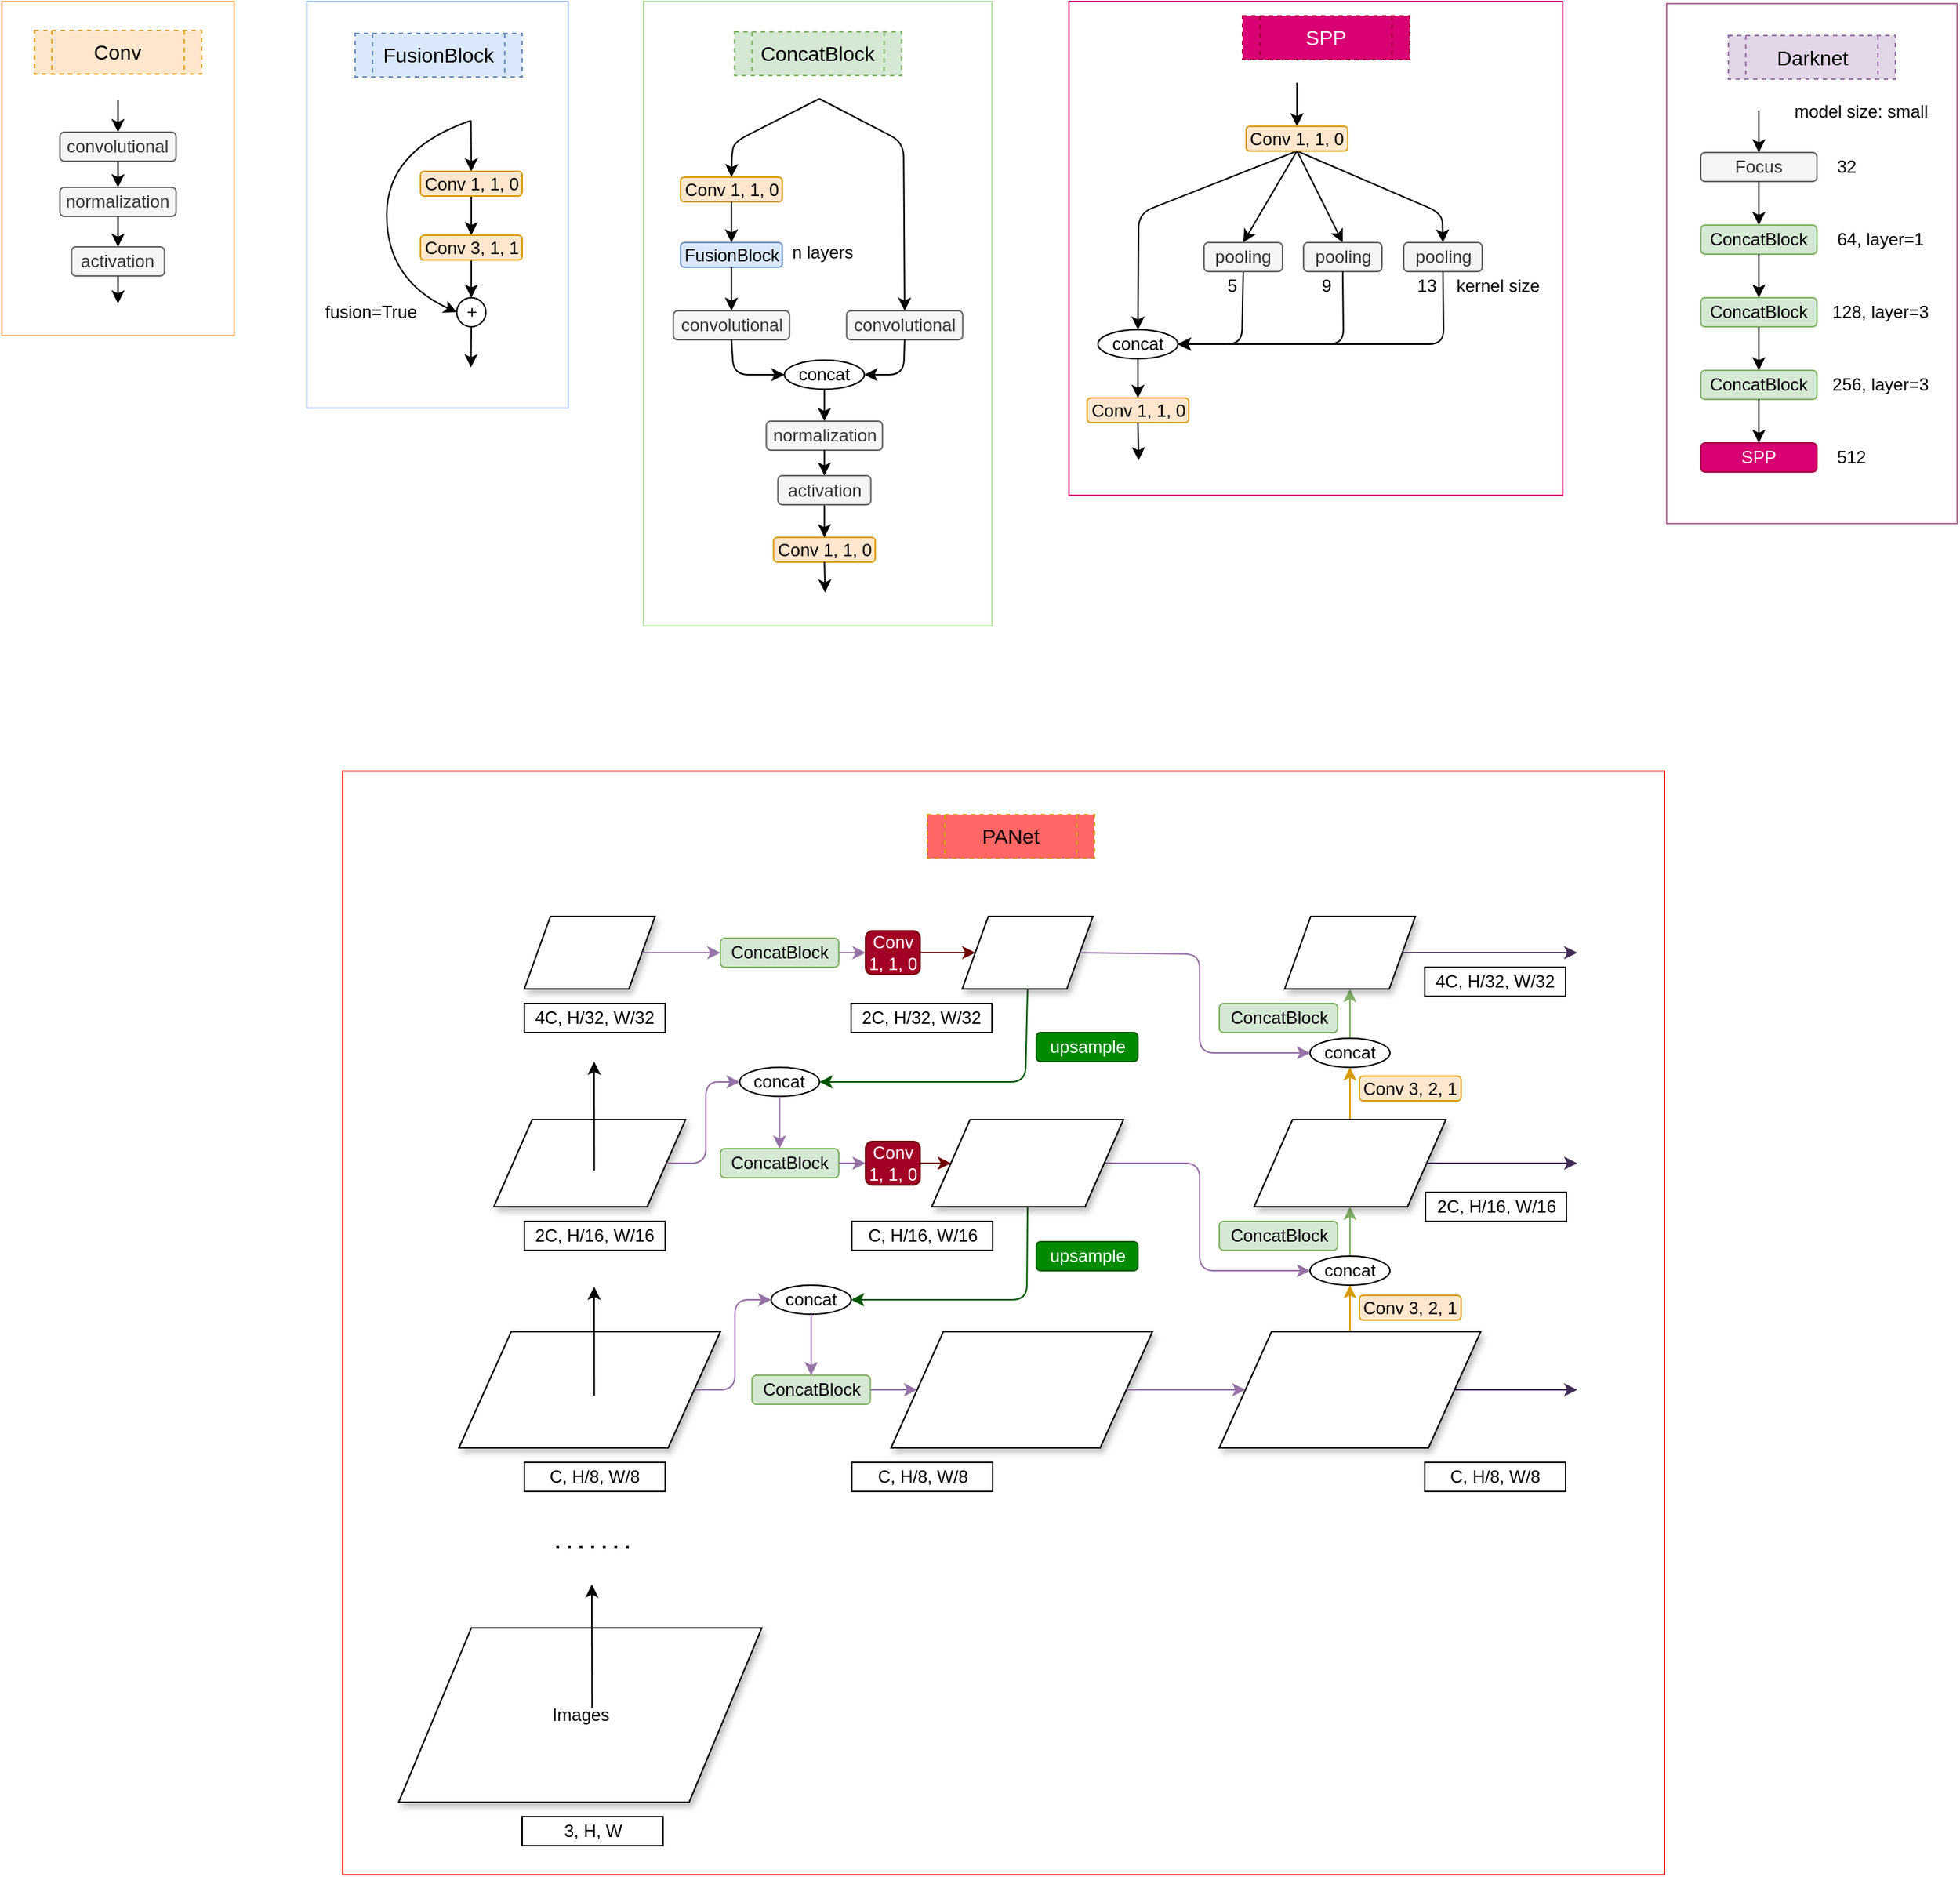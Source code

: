 <mxfile version="15.0.6" type="device"><diagram id="Sfv8P45mrfCUiBbpdD4F" name="Page-1"><mxGraphModel dx="4370" dy="470" grid="1" gridSize="10" guides="1" tooltips="1" connect="1" arrows="1" fold="1" page="0" pageScale="1" pageWidth="827" pageHeight="1169" math="0" shadow="0"><root><mxCell id="0"/><mxCell id="1" parent="0"/><mxCell id="nl-jDzK03avNBLCmSUTH-178" value="" style="rounded=0;whiteSpace=wrap;html=1;strokeColor=#FF0000;fillColor=#FFFFFF;fontSize=14;" parent="1" vertex="1"><mxGeometry x="-1610" y="1560" width="910" height="760" as="geometry"/></mxCell><mxCell id="nl-jDzK03avNBLCmSUTH-172" value="" style="rounded=0;whiteSpace=wrap;html=1;strokeColor=#B5739D;fillColor=#ffffff;gradientColor=none;fontSize=14;" parent="1" vertex="1"><mxGeometry x="-698.5" y="1031.5" width="200" height="358" as="geometry"/></mxCell><mxCell id="JCKlKj-d8sH5H1n3BldB-202" value="" style="endArrow=classic;html=1;fillColor=#ffe6cc;strokeColor=#d79b00;entryX=0.5;entryY=1;entryDx=0;entryDy=0;" parent="1" source="nMSn00dkz1otAezyZddY-49" target="nMSn00dkz1otAezyZddY-38" edge="1"><mxGeometry width="50" height="50" relative="1" as="geometry"><mxPoint x="-916" y="2010" as="sourcePoint"/><mxPoint x="-916.5" y="1919" as="targetPoint"/><Array as="points"/></mxGeometry></mxCell><mxCell id="JCKlKj-d8sH5H1n3BldB-203" value="" style="shape=parallelogram;perimeter=parallelogramPerimeter;whiteSpace=wrap;html=1;shadow=1;" parent="1" vertex="1"><mxGeometry x="-1530" y="1946" width="180" height="80" as="geometry"/></mxCell><mxCell id="JCKlKj-d8sH5H1n3BldB-204" value="" style="shape=parallelogram;perimeter=parallelogramPerimeter;whiteSpace=wrap;html=1;shadow=1;" parent="1" vertex="1"><mxGeometry x="-1506" y="1800" width="132" height="60" as="geometry"/></mxCell><mxCell id="JCKlKj-d8sH5H1n3BldB-205" value="" style="shape=parallelogram;perimeter=parallelogramPerimeter;whiteSpace=wrap;html=1;shadow=1;" parent="1" vertex="1"><mxGeometry x="-1485" y="1660" width="90" height="50" as="geometry"/></mxCell><mxCell id="JCKlKj-d8sH5H1n3BldB-213" value="" style="endArrow=classic;html=1;fillColor=#e1d5e7;strokeColor=#9673a6;exitX=1;exitY=0.5;exitDx=0;exitDy=0;entryX=0;entryY=0.5;entryDx=0;entryDy=0;" parent="1" source="nMSn00dkz1otAezyZddY-15" target="nMSn00dkz1otAezyZddY-16" edge="1"><mxGeometry width="50" height="50" relative="1" as="geometry"><mxPoint x="-1241.5" y="1685" as="sourcePoint"/><mxPoint x="-1140" y="1665" as="targetPoint"/><Array as="points"/></mxGeometry></mxCell><mxCell id="JCKlKj-d8sH5H1n3BldB-214" value="4C, H/32, W/32" style="rounded=0;whiteSpace=wrap;html=1;shadow=0;comic=0;glass=0;" parent="1" vertex="1"><mxGeometry x="-1485" y="1720" width="97" height="20" as="geometry"/></mxCell><mxCell id="JCKlKj-d8sH5H1n3BldB-215" value="C, H/8, W/8" style="rounded=0;whiteSpace=wrap;html=1;" parent="1" vertex="1"><mxGeometry x="-1485" y="2036" width="97" height="20" as="geometry"/></mxCell><mxCell id="JCKlKj-d8sH5H1n3BldB-216" value="2C, H/16, W/16" style="rounded=0;whiteSpace=wrap;html=1;" parent="1" vertex="1"><mxGeometry x="-1485" y="1870" width="97" height="20" as="geometry"/></mxCell><mxCell id="JCKlKj-d8sH5H1n3BldB-223" value="concat" style="ellipse;whiteSpace=wrap;html=1;" parent="1" vertex="1"><mxGeometry x="-1336.75" y="1764" width="55" height="20" as="geometry"/></mxCell><mxCell id="JCKlKj-d8sH5H1n3BldB-229" value="" style="endArrow=classic;html=1;fillColor=#a20025;strokeColor=#6F0000;entryX=0;entryY=0.5;entryDx=0;entryDy=0;exitX=1;exitY=0.5;exitDx=0;exitDy=0;" parent="1" source="nMSn00dkz1otAezyZddY-16" target="JCKlKj-d8sH5H1n3BldB-279" edge="1"><mxGeometry width="50" height="50" relative="1" as="geometry"><mxPoint x="-1100" y="1675" as="sourcePoint"/><mxPoint x="-1135" y="1720" as="targetPoint"/><Array as="points"/></mxGeometry></mxCell><mxCell id="JCKlKj-d8sH5H1n3BldB-231" value="" style="endArrow=classic;html=1;fillColor=#008a00;strokeColor=#005700;entryX=1;entryY=0.5;entryDx=0;entryDy=0;startArrow=none;exitX=0.5;exitY=1;exitDx=0;exitDy=0;" parent="1" source="JCKlKj-d8sH5H1n3BldB-279" target="JCKlKj-d8sH5H1n3BldB-223" edge="1"><mxGeometry width="50" height="50" relative="1" as="geometry"><mxPoint x="-1110" y="1790" as="sourcePoint"/><mxPoint x="-1135" y="1800" as="targetPoint"/><Array as="points"><mxPoint x="-1140" y="1774"/></Array></mxGeometry></mxCell><mxCell id="JCKlKj-d8sH5H1n3BldB-246" value="" style="endArrow=classic;html=1;strokeColor=#000000;" parent="1" edge="1"><mxGeometry width="50" height="50" relative="1" as="geometry"><mxPoint x="-1436.84" y="1990" as="sourcePoint"/><mxPoint x="-1436.92" y="1915" as="targetPoint"/></mxGeometry></mxCell><mxCell id="JCKlKj-d8sH5H1n3BldB-247" value="" style="endArrow=classic;html=1;strokeColor=#000000;" parent="1" edge="1"><mxGeometry width="50" height="50" relative="1" as="geometry"><mxPoint x="-1436.84" y="1835" as="sourcePoint"/><mxPoint x="-1436.92" y="1760" as="targetPoint"/></mxGeometry></mxCell><mxCell id="JCKlKj-d8sH5H1n3BldB-250" value="" style="endArrow=classic;html=1;exitX=1;exitY=0.5;exitDx=0;exitDy=0;fillColor=#e1d5e7;strokeColor=#9673a6;entryX=0;entryY=0.5;entryDx=0;entryDy=0;" parent="1" source="JCKlKj-d8sH5H1n3BldB-278" target="nMSn00dkz1otAezyZddY-38" edge="1"><mxGeometry width="50" height="50" relative="1" as="geometry"><mxPoint x="-1097.2" y="1900" as="sourcePoint"/><mxPoint x="-964.0" y="1904" as="targetPoint"/><Array as="points"><mxPoint x="-1020" y="1830"/><mxPoint x="-1020" y="1904"/></Array></mxGeometry></mxCell><mxCell id="JCKlKj-d8sH5H1n3BldB-252" value="" style="endArrow=classic;html=1;exitX=0.5;exitY=0;exitDx=0;exitDy=0;fillColor=#ffe6cc;strokeColor=#d79b00;entryX=0.5;entryY=1;entryDx=0;entryDy=0;" parent="1" source="JCKlKj-d8sH5H1n3BldB-302" target="nMSn00dkz1otAezyZddY-40" edge="1"><mxGeometry width="50" height="50" relative="1" as="geometry"><mxPoint x="-916.5" y="1800" as="sourcePoint"/><mxPoint x="-916.5" y="1774" as="targetPoint"/></mxGeometry></mxCell><mxCell id="JCKlKj-d8sH5H1n3BldB-256" value="" style="endArrow=classic;html=1;exitX=0.5;exitY=0;exitDx=0;exitDy=0;fillColor=#d5e8d4;strokeColor=#82b366;entryX=0.5;entryY=1;entryDx=0;entryDy=0;" parent="1" target="JCKlKj-d8sH5H1n3BldB-303" edge="1"><mxGeometry width="50" height="50" relative="1" as="geometry"><mxPoint x="-916.5" y="1744" as="sourcePoint"/><mxPoint x="-916.5" y="1710" as="targetPoint"/></mxGeometry></mxCell><mxCell id="JCKlKj-d8sH5H1n3BldB-257" value="" style="endArrow=classic;html=1;exitX=0.5;exitY=0;exitDx=0;exitDy=0;fillColor=#d5e8d4;strokeColor=#82b366;entryX=0.5;entryY=1;entryDx=0;entryDy=0;" parent="1" source="nMSn00dkz1otAezyZddY-38" target="JCKlKj-d8sH5H1n3BldB-302" edge="1"><mxGeometry width="50" height="50" relative="1" as="geometry"><mxPoint x="-916.5" y="1889" as="sourcePoint"/><mxPoint x="-916.5" y="1860" as="targetPoint"/></mxGeometry></mxCell><mxCell id="JCKlKj-d8sH5H1n3BldB-264" value="Images" style="shape=parallelogram;perimeter=parallelogramPerimeter;whiteSpace=wrap;html=1;shadow=1;gradientColor=none;comic=0;rounded=0;" parent="1" vertex="1"><mxGeometry x="-1571.5" y="2150" width="250" height="120" as="geometry"/></mxCell><mxCell id="JCKlKj-d8sH5H1n3BldB-265" value="" style="endArrow=classic;html=1;strokeColor=#000000;" parent="1" edge="1"><mxGeometry width="50" height="50" relative="1" as="geometry"><mxPoint x="-1438.34" y="2205" as="sourcePoint"/><mxPoint x="-1438.5" y="2120" as="targetPoint"/></mxGeometry></mxCell><mxCell id="JCKlKj-d8sH5H1n3BldB-266" value="3, H, W" style="rounded=0;whiteSpace=wrap;html=1;" parent="1" vertex="1"><mxGeometry x="-1486.5" y="2280" width="97" height="20" as="geometry"/></mxCell><mxCell id="JCKlKj-d8sH5H1n3BldB-271" value="" style="endArrow=classic;html=1;exitX=0.5;exitY=1;exitDx=0;exitDy=0;fillColor=#008a00;strokeColor=#005700;entryX=1;entryY=0.5;entryDx=0;entryDy=0;" parent="1" source="JCKlKj-d8sH5H1n3BldB-278" target="nMSn00dkz1otAezyZddY-31" edge="1"><mxGeometry width="50" height="50" relative="1" as="geometry"><mxPoint x="-1150" y="1930" as="sourcePoint"/><mxPoint x="-1277.5" y="1971.0" as="targetPoint"/><Array as="points"><mxPoint x="-1139" y="1924"/></Array></mxGeometry></mxCell><mxCell id="JCKlKj-d8sH5H1n3BldB-278" value="" style="shape=parallelogram;perimeter=parallelogramPerimeter;whiteSpace=wrap;html=1;shadow=1;" parent="1" vertex="1"><mxGeometry x="-1204.5" y="1800" width="132" height="60" as="geometry"/></mxCell><mxCell id="JCKlKj-d8sH5H1n3BldB-279" value="" style="shape=parallelogram;perimeter=parallelogramPerimeter;whiteSpace=wrap;html=1;shadow=1;" parent="1" vertex="1"><mxGeometry x="-1183.5" y="1660" width="90" height="50" as="geometry"/></mxCell><mxCell id="JCKlKj-d8sH5H1n3BldB-294" value="upsample" style="rounded=1;whiteSpace=wrap;html=1;fillColor=#008a00;strokeColor=#005700;fontColor=#ffffff;" parent="1" vertex="1"><mxGeometry x="-1132.5" y="1884" width="70" height="20" as="geometry"/></mxCell><mxCell id="JCKlKj-d8sH5H1n3BldB-302" value="" style="shape=parallelogram;perimeter=parallelogramPerimeter;whiteSpace=wrap;html=1;shadow=1;" parent="1" vertex="1"><mxGeometry x="-982.5" y="1800" width="132" height="60" as="geometry"/></mxCell><mxCell id="JCKlKj-d8sH5H1n3BldB-303" value="" style="shape=parallelogram;perimeter=parallelogramPerimeter;whiteSpace=wrap;html=1;shadow=1;" parent="1" vertex="1"><mxGeometry x="-961.5" y="1660" width="90" height="50" as="geometry"/></mxCell><mxCell id="JCKlKj-d8sH5H1n3BldB-310" value="4C, H/32, W/32" style="rounded=0;whiteSpace=wrap;html=1;" parent="1" vertex="1"><mxGeometry x="-865" y="1695" width="97" height="20" as="geometry"/></mxCell><mxCell id="JCKlKj-d8sH5H1n3BldB-311" value="2C, H/16, W/16" style="rounded=0;whiteSpace=wrap;html=1;" parent="1" vertex="1"><mxGeometry x="-864.5" y="1850" width="97" height="20" as="geometry"/></mxCell><mxCell id="cdmV7QDhxgkFB1iOKp2L-5" value="" style="endArrow=classic;html=1;exitX=1;exitY=0.5;exitDx=0;exitDy=0;fillColor=#e1d5e7;strokeColor=#9673a6;entryX=0;entryY=0.5;entryDx=0;entryDy=0;startArrow=none;" parent="1" source="nMSn00dkz1otAezyZddY-15" edge="1"><mxGeometry width="50" height="50" relative="1" as="geometry"><mxPoint x="-1404" y="1685" as="sourcePoint"/><mxPoint x="-1321.5" y="1685" as="targetPoint"/><Array as="points"/></mxGeometry></mxCell><mxCell id="cdmV7QDhxgkFB1iOKp2L-7" value="" style="endArrow=classic;html=1;exitX=1;exitY=0.5;exitDx=0;exitDy=0;fillColor=#e1d5e7;strokeColor=#9673a6;entryX=0;entryY=0.5;entryDx=0;entryDy=0;" parent="1" source="JCKlKj-d8sH5H1n3BldB-204" target="JCKlKj-d8sH5H1n3BldB-223" edge="1"><mxGeometry width="50" height="50" relative="1" as="geometry"><mxPoint x="-1387.2" y="1830" as="sourcePoint"/><mxPoint x="-1321.5" y="1830" as="targetPoint"/><Array as="points"><mxPoint x="-1360" y="1830"/><mxPoint x="-1360" y="1774"/></Array></mxGeometry></mxCell><mxCell id="cdmV7QDhxgkFB1iOKp2L-9" value="" style="endArrow=classic;html=1;exitX=1;exitY=0.5;exitDx=0;exitDy=0;fillColor=#e1d5e7;strokeColor=#9673a6;entryX=0;entryY=0.5;entryDx=0;entryDy=0;" parent="1" source="JCKlKj-d8sH5H1n3BldB-203" target="nMSn00dkz1otAezyZddY-31" edge="1"><mxGeometry width="50" height="50" relative="1" as="geometry"><mxPoint x="-1368.0" y="1986" as="sourcePoint"/><mxPoint x="-1325.0" y="1986.0" as="targetPoint"/><Array as="points"><mxPoint x="-1340" y="1986"/><mxPoint x="-1340" y="1924"/></Array></mxGeometry></mxCell><mxCell id="cdmV7QDhxgkFB1iOKp2L-14" value="C, H/16, W/16" style="rounded=0;whiteSpace=wrap;html=1;" parent="1" vertex="1"><mxGeometry x="-1259.5" y="1870" width="97" height="20" as="geometry"/></mxCell><mxCell id="cdmV7QDhxgkFB1iOKp2L-16" value="2C, H/32, W/32" style="rounded=0;whiteSpace=wrap;html=1;" parent="1" vertex="1"><mxGeometry x="-1260" y="1720" width="97" height="20" as="geometry"/></mxCell><mxCell id="nl-jDzK03avNBLCmSUTH-132" value="Focus" style="rounded=1;whiteSpace=wrap;html=1;fillColor=#f5f5f5;strokeColor=#666666;fontColor=#333333;" parent="1" vertex="1"><mxGeometry x="-675" y="1134" width="80" height="20" as="geometry"/></mxCell><mxCell id="nl-jDzK03avNBLCmSUTH-134" value="32" style="text;html=1;align=center;verticalAlign=middle;resizable=0;points=[];autosize=1;" parent="1" vertex="1"><mxGeometry x="-590" y="1134" width="30" height="20" as="geometry"/></mxCell><mxCell id="nl-jDzK03avNBLCmSUTH-136" value="" style="endArrow=classic;html=1;entryX=0.5;entryY=0;entryDx=0;entryDy=0;exitX=0.5;exitY=1;exitDx=0;exitDy=0;" parent="1" source="nl-jDzK03avNBLCmSUTH-132" target="nl-jDzK03avNBLCmSUTH-142" edge="1"><mxGeometry width="50" height="50" relative="1" as="geometry"><mxPoint x="-630" y="1164" as="sourcePoint"/><mxPoint x="-520" y="1184" as="targetPoint"/><Array as="points"/></mxGeometry></mxCell><mxCell id="nl-jDzK03avNBLCmSUTH-142" value="ConcatBlock" style="rounded=1;whiteSpace=wrap;html=1;fillColor=#d5e8d4;strokeColor=#82b366;" parent="1" vertex="1"><mxGeometry x="-675" y="1184" width="80" height="20" as="geometry"/></mxCell><mxCell id="nl-jDzK03avNBLCmSUTH-146" value="ConcatBlock" style="rounded=1;whiteSpace=wrap;html=1;fillColor=#d5e8d4;strokeColor=#82b366;" parent="1" vertex="1"><mxGeometry x="-675" y="1234" width="80" height="20" as="geometry"/></mxCell><mxCell id="nl-jDzK03avNBLCmSUTH-147" value="ConcatBlock" style="rounded=1;whiteSpace=wrap;html=1;fillColor=#d5e8d4;strokeColor=#82b366;" parent="1" vertex="1"><mxGeometry x="-675" y="1284" width="80" height="20" as="geometry"/></mxCell><mxCell id="nl-jDzK03avNBLCmSUTH-148" value="SPP" style="rounded=1;whiteSpace=wrap;html=1;fillColor=#d80073;strokeColor=#A50040;fontColor=#ffffff;" parent="1" vertex="1"><mxGeometry x="-675" y="1334" width="80" height="20" as="geometry"/></mxCell><mxCell id="nl-jDzK03avNBLCmSUTH-149" value="" style="endArrow=classic;html=1;entryX=0.5;entryY=0;entryDx=0;entryDy=0;exitX=0.5;exitY=1;exitDx=0;exitDy=0;" parent="1" source="nl-jDzK03avNBLCmSUTH-142" target="nl-jDzK03avNBLCmSUTH-146" edge="1"><mxGeometry width="50" height="50" relative="1" as="geometry"><mxPoint x="-625" y="1164" as="sourcePoint"/><mxPoint x="-625" y="1194" as="targetPoint"/><Array as="points"/></mxGeometry></mxCell><mxCell id="nl-jDzK03avNBLCmSUTH-150" value="" style="endArrow=classic;html=1;entryX=0.5;entryY=0;entryDx=0;entryDy=0;exitX=0.5;exitY=1;exitDx=0;exitDy=0;" parent="1" source="nl-jDzK03avNBLCmSUTH-146" target="nl-jDzK03avNBLCmSUTH-147" edge="1"><mxGeometry width="50" height="50" relative="1" as="geometry"><mxPoint x="-555" y="1244" as="sourcePoint"/><mxPoint x="-555" y="1274" as="targetPoint"/><Array as="points"/></mxGeometry></mxCell><mxCell id="nl-jDzK03avNBLCmSUTH-151" value="" style="endArrow=classic;html=1;entryX=0.5;entryY=0;entryDx=0;entryDy=0;exitX=0.5;exitY=1;exitDx=0;exitDy=0;" parent="1" source="nl-jDzK03avNBLCmSUTH-147" target="nl-jDzK03avNBLCmSUTH-148" edge="1"><mxGeometry width="50" height="50" relative="1" as="geometry"><mxPoint x="-605" y="1184" as="sourcePoint"/><mxPoint x="-605" y="1214" as="targetPoint"/><Array as="points"/></mxGeometry></mxCell><mxCell id="nl-jDzK03avNBLCmSUTH-152" value="64, layer=1&amp;nbsp;" style="text;html=1;align=center;verticalAlign=middle;resizable=0;points=[];autosize=1;" parent="1" vertex="1"><mxGeometry x="-590" y="1184" width="80" height="20" as="geometry"/></mxCell><mxCell id="nl-jDzK03avNBLCmSUTH-153" value="128,&amp;nbsp;layer=3&amp;nbsp;" style="text;html=1;align=center;verticalAlign=middle;resizable=0;points=[];autosize=1;" parent="1" vertex="1"><mxGeometry x="-595" y="1234" width="90" height="20" as="geometry"/></mxCell><mxCell id="nl-jDzK03avNBLCmSUTH-154" value="256,&amp;nbsp;layer=3&amp;nbsp;" style="text;html=1;align=center;verticalAlign=middle;resizable=0;points=[];autosize=1;" parent="1" vertex="1"><mxGeometry x="-595" y="1284" width="90" height="20" as="geometry"/></mxCell><mxCell id="nl-jDzK03avNBLCmSUTH-155" value="512&amp;nbsp;" style="text;html=1;align=center;verticalAlign=middle;resizable=0;points=[];autosize=1;" parent="1" vertex="1"><mxGeometry x="-590" y="1334" width="40" height="20" as="geometry"/></mxCell><mxCell id="nl-jDzK03avNBLCmSUTH-162" value="Darknet" style="shape=process;whiteSpace=wrap;html=1;backgroundOutline=1;dashed=1;fillColor=#e1d5e7;strokeColor=#9673a6;fontSize=14;" parent="1" vertex="1"><mxGeometry x="-656" y="1053.5" width="115" height="30" as="geometry"/></mxCell><mxCell id="nl-jDzK03avNBLCmSUTH-180" value="PANet" style="shape=process;whiteSpace=wrap;html=1;backgroundOutline=1;dashed=1;fontSize=14;fillColor=#FF6666;strokeColor=#d79b00;" parent="1" vertex="1"><mxGeometry x="-1207.5" y="1590" width="115" height="30" as="geometry"/></mxCell><mxCell id="nMSn00dkz1otAezyZddY-4" value="" style="endArrow=none;dashed=1;html=1;dashPattern=1 3;strokeWidth=2;" parent="1" edge="1"><mxGeometry width="50" height="50" relative="1" as="geometry"><mxPoint x="-1463" y="2094.5" as="sourcePoint"/><mxPoint x="-1413" y="2094.5" as="targetPoint"/></mxGeometry></mxCell><mxCell id="nMSn00dkz1otAezyZddY-5" value="" style="shape=parallelogram;perimeter=parallelogramPerimeter;whiteSpace=wrap;html=1;shadow=1;" parent="1" vertex="1"><mxGeometry x="-1232.5" y="1946" width="180" height="80" as="geometry"/></mxCell><mxCell id="JCKlKj-d8sH5H1n3BldB-239" value="upsample" style="rounded=1;whiteSpace=wrap;html=1;fillColor=#008a00;strokeColor=#005700;fontColor=#ffffff;" parent="1" vertex="1"><mxGeometry x="-1132.5" y="1740" width="70" height="20" as="geometry"/></mxCell><mxCell id="nMSn00dkz1otAezyZddY-16" value="Conv&lt;br&gt;1, 1, 0" style="rounded=1;whiteSpace=wrap;html=1;fillColor=#a20025;strokeColor=#6F0000;fontColor=#ffffff;" parent="1" vertex="1"><mxGeometry x="-1250" y="1670" width="37.5" height="30" as="geometry"/></mxCell><mxCell id="nMSn00dkz1otAezyZddY-22" value="" style="endArrow=classic;html=1;fillColor=#e1d5e7;strokeColor=#9673a6;exitX=0.5;exitY=1;exitDx=0;exitDy=0;entryX=0.5;entryY=0;entryDx=0;entryDy=0;" parent="1" source="JCKlKj-d8sH5H1n3BldB-223" target="nMSn00dkz1otAezyZddY-23" edge="1"><mxGeometry width="50" height="50" relative="1" as="geometry"><mxPoint x="-1250" y="1790" as="sourcePoint"/><mxPoint x="-1290" y="1820" as="targetPoint"/><Array as="points"/></mxGeometry></mxCell><mxCell id="nMSn00dkz1otAezyZddY-23" value="ConcatBlock" style="rounded=1;whiteSpace=wrap;html=1;fillColor=#d5e8d4;strokeColor=#82b366;" parent="1" vertex="1"><mxGeometry x="-1350" y="1820" width="81.5" height="20" as="geometry"/></mxCell><mxCell id="nMSn00dkz1otAezyZddY-24" value="" style="endArrow=classic;html=1;fillColor=#e1d5e7;strokeColor=#9673a6;exitX=1;exitY=0.5;exitDx=0;exitDy=0;entryX=0;entryY=0.5;entryDx=0;entryDy=0;" parent="1" source="nMSn00dkz1otAezyZddY-23" target="nMSn00dkz1otAezyZddY-32" edge="1"><mxGeometry width="50" height="50" relative="1" as="geometry"><mxPoint x="-1231.5" y="1695" as="sourcePoint"/><mxPoint x="-1230" y="1830" as="targetPoint"/><Array as="points"/></mxGeometry></mxCell><mxCell id="nMSn00dkz1otAezyZddY-15" value="ConcatBlock" style="rounded=1;whiteSpace=wrap;html=1;fillColor=#d5e8d4;strokeColor=#82b366;" parent="1" vertex="1"><mxGeometry x="-1350" y="1675" width="81.5" height="20" as="geometry"/></mxCell><mxCell id="nMSn00dkz1otAezyZddY-30" value="" style="endArrow=classic;html=1;fillColor=#a20025;strokeColor=#6F0000;exitX=1;exitY=0.5;exitDx=0;exitDy=0;entryX=0;entryY=0.5;entryDx=0;entryDy=0;" parent="1" source="nMSn00dkz1otAezyZddY-32" target="JCKlKj-d8sH5H1n3BldB-278" edge="1"><mxGeometry width="50" height="50" relative="1" as="geometry"><mxPoint x="-1170" y="1830" as="sourcePoint"/><mxPoint x="-1110" y="1830" as="targetPoint"/><Array as="points"/></mxGeometry></mxCell><mxCell id="nMSn00dkz1otAezyZddY-31" value="concat" style="ellipse;whiteSpace=wrap;html=1;" parent="1" vertex="1"><mxGeometry x="-1315" y="1914" width="55" height="20" as="geometry"/></mxCell><mxCell id="nMSn00dkz1otAezyZddY-32" value="Conv&lt;br&gt;1, 1, 0" style="rounded=1;whiteSpace=wrap;html=1;fillColor=#a20025;strokeColor=#6F0000;fontColor=#ffffff;" parent="1" vertex="1"><mxGeometry x="-1250" y="1815" width="37.5" height="30" as="geometry"/></mxCell><mxCell id="nMSn00dkz1otAezyZddY-33" value="ConcatBlock" style="rounded=1;whiteSpace=wrap;html=1;fillColor=#d5e8d4;strokeColor=#82b366;" parent="1" vertex="1"><mxGeometry x="-1328.25" y="1976" width="81.5" height="20" as="geometry"/></mxCell><mxCell id="nMSn00dkz1otAezyZddY-34" value="" style="endArrow=classic;html=1;fillColor=#e1d5e7;strokeColor=#9673a6;exitX=0.5;exitY=1;exitDx=0;exitDy=0;entryX=0.5;entryY=0;entryDx=0;entryDy=0;" parent="1" source="nMSn00dkz1otAezyZddY-31" target="nMSn00dkz1otAezyZddY-33" edge="1"><mxGeometry width="50" height="50" relative="1" as="geometry"><mxPoint x="-1299.25" y="1794" as="sourcePoint"/><mxPoint x="-1299.25" y="1830" as="targetPoint"/><Array as="points"/></mxGeometry></mxCell><mxCell id="nMSn00dkz1otAezyZddY-35" value="" style="endArrow=classic;html=1;fillColor=#e1d5e7;strokeColor=#9673a6;exitX=1;exitY=0.5;exitDx=0;exitDy=0;entryX=0;entryY=0.5;entryDx=0;entryDy=0;" parent="1" source="nMSn00dkz1otAezyZddY-33" target="nMSn00dkz1otAezyZddY-5" edge="1"><mxGeometry width="50" height="50" relative="1" as="geometry"><mxPoint x="-1282.5" y="1695" as="sourcePoint"/><mxPoint x="-1257.5" y="1695" as="targetPoint"/><Array as="points"/></mxGeometry></mxCell><mxCell id="nMSn00dkz1otAezyZddY-36" value="" style="endArrow=classic;html=1;fillColor=#e1d5e7;strokeColor=#9673a6;exitX=1;exitY=0.5;exitDx=0;exitDy=0;entryX=0;entryY=0.5;entryDx=0;entryDy=0;" parent="1" source="JCKlKj-d8sH5H1n3BldB-205" target="nMSn00dkz1otAezyZddY-15" edge="1"><mxGeometry width="50" height="50" relative="1" as="geometry"><mxPoint x="-1281" y="1695" as="sourcePoint"/><mxPoint x="-1240" y="1695" as="targetPoint"/><Array as="points"/></mxGeometry></mxCell><mxCell id="nMSn00dkz1otAezyZddY-37" value="C, H/8, W/8" style="rounded=0;whiteSpace=wrap;html=1;" parent="1" vertex="1"><mxGeometry x="-1259.5" y="2036" width="97" height="20" as="geometry"/></mxCell><mxCell id="nMSn00dkz1otAezyZddY-38" value="concat" style="ellipse;whiteSpace=wrap;html=1;" parent="1" vertex="1"><mxGeometry x="-944" y="1894" width="55" height="20" as="geometry"/></mxCell><mxCell id="nMSn00dkz1otAezyZddY-39" value="ConcatBlock" style="rounded=1;whiteSpace=wrap;html=1;fillColor=#d5e8d4;strokeColor=#82b366;" parent="1" vertex="1"><mxGeometry x="-1006.5" y="1870" width="81.5" height="20" as="geometry"/></mxCell><mxCell id="nMSn00dkz1otAezyZddY-40" value="concat" style="ellipse;whiteSpace=wrap;html=1;" parent="1" vertex="1"><mxGeometry x="-944" y="1744" width="55" height="20" as="geometry"/></mxCell><mxCell id="nMSn00dkz1otAezyZddY-41" value="" style="endArrow=classic;html=1;fillColor=#e1d5e7;strokeColor=#9673a6;entryX=0;entryY=0.5;entryDx=0;entryDy=0;exitX=1;exitY=0.5;exitDx=0;exitDy=0;" parent="1" source="JCKlKj-d8sH5H1n3BldB-279" target="nMSn00dkz1otAezyZddY-40" edge="1"><mxGeometry width="50" height="50" relative="1" as="geometry"><mxPoint x="-1082.5" y="1691" as="sourcePoint"/><mxPoint x="-924.0" y="1760" as="targetPoint"/><Array as="points"><mxPoint x="-1020" y="1686"/><mxPoint x="-1020" y="1754"/></Array></mxGeometry></mxCell><mxCell id="nMSn00dkz1otAezyZddY-42" value="Conv 3, 2, 1" style="rounded=1;whiteSpace=wrap;html=1;fillColor=#ffe6cc;strokeColor=#d79b00;" parent="1" vertex="1"><mxGeometry x="-910" y="1770" width="70" height="17" as="geometry"/></mxCell><mxCell id="nMSn00dkz1otAezyZddY-44" value="ConcatBlock" style="rounded=1;whiteSpace=wrap;html=1;fillColor=#d5e8d4;strokeColor=#82b366;" parent="1" vertex="1"><mxGeometry x="-1006.5" y="1720" width="81.5" height="20" as="geometry"/></mxCell><mxCell id="nMSn00dkz1otAezyZddY-47" value="" style="endArrow=classic;html=1;exitX=1;exitY=0.5;exitDx=0;exitDy=0;fillColor=#76608a;strokeColor=#432D57;" parent="1" source="JCKlKj-d8sH5H1n3BldB-302" edge="1"><mxGeometry width="50" height="50" relative="1" as="geometry"><mxPoint x="-1010.5" y="2045.66" as="sourcePoint"/><mxPoint x="-760" y="1830" as="targetPoint"/><Array as="points"/></mxGeometry></mxCell><mxCell id="nMSn00dkz1otAezyZddY-48" value="" style="endArrow=classic;html=1;exitX=1;exitY=0.5;exitDx=0;exitDy=0;fillColor=#76608a;strokeColor=#432D57;" parent="1" source="JCKlKj-d8sH5H1n3BldB-303" edge="1"><mxGeometry width="50" height="50" relative="1" as="geometry"><mxPoint x="-853.7" y="1840" as="sourcePoint"/><mxPoint x="-760" y="1685" as="targetPoint"/><Array as="points"/></mxGeometry></mxCell><mxCell id="nMSn00dkz1otAezyZddY-49" value="" style="shape=parallelogram;perimeter=parallelogramPerimeter;whiteSpace=wrap;html=1;shadow=1;" parent="1" vertex="1"><mxGeometry x="-1006.5" y="1946" width="180" height="80" as="geometry"/></mxCell><mxCell id="nMSn00dkz1otAezyZddY-50" value="" style="endArrow=classic;html=1;exitX=1;exitY=0.5;exitDx=0;exitDy=0;fillColor=#e1d5e7;strokeColor=#9673a6;entryX=0;entryY=0.5;entryDx=0;entryDy=0;" parent="1" source="nMSn00dkz1otAezyZddY-5" target="nMSn00dkz1otAezyZddY-49" edge="1"><mxGeometry width="50" height="50" relative="1" as="geometry"><mxPoint x="-1052.5" y="2070" as="sourcePoint"/><mxPoint x="-900" y="2140" as="targetPoint"/><Array as="points"/></mxGeometry></mxCell><mxCell id="nMSn00dkz1otAezyZddY-51" value="" style="endArrow=classic;html=1;exitX=1;exitY=0.5;exitDx=0;exitDy=0;fillColor=#76608a;strokeColor=#432D57;" parent="1" source="nMSn00dkz1otAezyZddY-49" edge="1"><mxGeometry width="50" height="50" relative="1" as="geometry"><mxPoint x="-853.7" y="1840" as="sourcePoint"/><mxPoint x="-760" y="1986" as="targetPoint"/><Array as="points"/></mxGeometry></mxCell><mxCell id="nMSn00dkz1otAezyZddY-52" value="C, H/8, W/8" style="rounded=0;whiteSpace=wrap;html=1;" parent="1" vertex="1"><mxGeometry x="-865" y="2036" width="97" height="20" as="geometry"/></mxCell><mxCell id="rWZVCNPubiMHnsue2E-1-14" value="Conv 3, 2, 1" style="rounded=1;whiteSpace=wrap;html=1;fillColor=#ffe6cc;strokeColor=#d79b00;" parent="1" vertex="1"><mxGeometry x="-910" y="1921" width="70" height="17" as="geometry"/></mxCell><mxCell id="rWZVCNPubiMHnsue2E-1-59" value="" style="rounded=0;whiteSpace=wrap;html=1;strokeColor=#FFB570;fillColor=#FFFFFF;fontSize=14;" parent="1" vertex="1"><mxGeometry x="-1844.75" y="1030" width="160" height="230" as="geometry"/></mxCell><mxCell id="rWZVCNPubiMHnsue2E-1-60" value="convolutional" style="rounded=1;whiteSpace=wrap;html=1;fillColor=#f5f5f5;strokeColor=#666666;fontColor=#333333;" parent="1" vertex="1"><mxGeometry x="-1804.75" y="1120" width="80" height="20" as="geometry"/></mxCell><mxCell id="rWZVCNPubiMHnsue2E-1-61" value="Conv" style="shape=process;whiteSpace=wrap;html=1;backgroundOutline=1;dashed=1;fontSize=14;fillColor=#ffe6cc;strokeColor=#d79b00;" parent="1" vertex="1"><mxGeometry x="-1822.25" y="1050" width="115" height="30" as="geometry"/></mxCell><mxCell id="rWZVCNPubiMHnsue2E-1-62" value="" style="endArrow=classic;html=1;entryX=0.5;entryY=0;entryDx=0;entryDy=0;" parent="1" target="rWZVCNPubiMHnsue2E-1-60" edge="1"><mxGeometry width="50" height="50" relative="1" as="geometry"><mxPoint x="-1764.75" y="1098" as="sourcePoint"/><mxPoint x="-1774.75" y="1148" as="targetPoint"/></mxGeometry></mxCell><mxCell id="rWZVCNPubiMHnsue2E-1-63" value="normalization" style="rounded=1;whiteSpace=wrap;html=1;fillColor=#f5f5f5;strokeColor=#666666;fontColor=#333333;" parent="1" vertex="1"><mxGeometry x="-1804.75" y="1158" width="80" height="20" as="geometry"/></mxCell><mxCell id="rWZVCNPubiMHnsue2E-1-64" value="" style="endArrow=classic;html=1;entryX=0.5;entryY=0;entryDx=0;entryDy=0;exitX=0.5;exitY=1;exitDx=0;exitDy=0;" parent="1" source="rWZVCNPubiMHnsue2E-1-60" target="rWZVCNPubiMHnsue2E-1-63" edge="1"><mxGeometry width="50" height="50" relative="1" as="geometry"><mxPoint x="-1764.75" y="1172" as="sourcePoint"/><mxPoint x="-1774.75" y="1222" as="targetPoint"/></mxGeometry></mxCell><mxCell id="rWZVCNPubiMHnsue2E-1-65" value="activation" style="rounded=1;whiteSpace=wrap;html=1;fillColor=#f5f5f5;strokeColor=#666666;fontColor=#333333;" parent="1" vertex="1"><mxGeometry x="-1796.75" y="1199" width="64" height="20" as="geometry"/></mxCell><mxCell id="rWZVCNPubiMHnsue2E-1-66" value="" style="endArrow=classic;html=1;entryX=0.5;entryY=0;entryDx=0;entryDy=0;exitX=0.5;exitY=1;exitDx=0;exitDy=0;" parent="1" source="rWZVCNPubiMHnsue2E-1-63" target="rWZVCNPubiMHnsue2E-1-65" edge="1"><mxGeometry width="50" height="50" relative="1" as="geometry"><mxPoint x="-1754.75" y="1252" as="sourcePoint"/><mxPoint x="-1764.75" y="1302" as="targetPoint"/></mxGeometry></mxCell><mxCell id="rWZVCNPubiMHnsue2E-1-67" value="" style="endArrow=classic;html=1;exitX=0.5;exitY=1;exitDx=0;exitDy=0;" parent="1" source="rWZVCNPubiMHnsue2E-1-65" edge="1"><mxGeometry width="50" height="50" relative="1" as="geometry"><mxPoint x="-1754.75" y="1248" as="sourcePoint"/><mxPoint x="-1764.75" y="1238" as="targetPoint"/></mxGeometry></mxCell><mxCell id="rWZVCNPubiMHnsue2E-1-73" value="" style="rounded=0;whiteSpace=wrap;html=1;fontSize=14;strokeColor=#A9C4EB;" parent="1" vertex="1"><mxGeometry x="-1634.75" y="1030" width="180" height="280" as="geometry"/></mxCell><mxCell id="rWZVCNPubiMHnsue2E-1-74" value="FusionBlock" style="shape=process;whiteSpace=wrap;html=1;backgroundOutline=1;dashed=1;fontSize=14;fillColor=#dae8fc;strokeColor=#6c8ebf;" parent="1" vertex="1"><mxGeometry x="-1601.5" y="1052" width="115" height="30" as="geometry"/></mxCell><mxCell id="rWZVCNPubiMHnsue2E-1-75" value="" style="endArrow=classic;html=1;exitX=0.5;exitY=1;exitDx=0;exitDy=0;entryX=0.5;entryY=0;entryDx=0;entryDy=0;" parent="1" source="rWZVCNPubiMHnsue2E-1-80" target="rWZVCNPubiMHnsue2E-1-81" edge="1"><mxGeometry width="50" height="50" relative="1" as="geometry"><mxPoint x="-1412.25" y="1201" as="sourcePoint"/><mxPoint x="-1411.75" y="1202" as="targetPoint"/></mxGeometry></mxCell><mxCell id="rWZVCNPubiMHnsue2E-1-76" value="+" style="ellipse;whiteSpace=wrap;html=1;" parent="1" vertex="1"><mxGeometry x="-1531.5" y="1234" width="20" height="20" as="geometry"/></mxCell><mxCell id="rWZVCNPubiMHnsue2E-1-77" value="" style="endArrow=classic;html=1;exitX=0.5;exitY=1;exitDx=0;exitDy=0;entryX=0.5;entryY=0;entryDx=0;entryDy=0;" parent="1" source="rWZVCNPubiMHnsue2E-1-81" target="rWZVCNPubiMHnsue2E-1-76" edge="1"><mxGeometry width="50" height="50" relative="1" as="geometry"><mxPoint x="-1521.5" y="1211" as="sourcePoint"/><mxPoint x="-1511.5" y="1201" as="targetPoint"/></mxGeometry></mxCell><mxCell id="rWZVCNPubiMHnsue2E-1-78" value="" style="endArrow=classic;html=1;exitX=0.5;exitY=1;exitDx=0;exitDy=0;" parent="1" source="rWZVCNPubiMHnsue2E-1-76" edge="1"><mxGeometry width="50" height="50" relative="1" as="geometry"><mxPoint x="-1511.5" y="1221" as="sourcePoint"/><mxPoint x="-1521.75" y="1282" as="targetPoint"/></mxGeometry></mxCell><mxCell id="rWZVCNPubiMHnsue2E-1-79" value="" style="endArrow=classic;html=1;fontSize=14;entryX=0.5;entryY=0;entryDx=0;entryDy=0;" parent="1" target="rWZVCNPubiMHnsue2E-1-80" edge="1"><mxGeometry width="50" height="50" relative="1" as="geometry"><mxPoint x="-1521.75" y="1112" as="sourcePoint"/><mxPoint x="-1521.5" y="1111" as="targetPoint"/></mxGeometry></mxCell><mxCell id="rWZVCNPubiMHnsue2E-1-80" value="Conv 1, 1, 0" style="rounded=1;whiteSpace=wrap;html=1;fillColor=#ffe6cc;strokeColor=#d79b00;" parent="1" vertex="1"><mxGeometry x="-1556.5" y="1147" width="70" height="17" as="geometry"/></mxCell><mxCell id="rWZVCNPubiMHnsue2E-1-81" value="Conv 3, 1, 1" style="rounded=1;whiteSpace=wrap;html=1;fillColor=#ffe6cc;strokeColor=#d79b00;" parent="1" vertex="1"><mxGeometry x="-1556.5" y="1191" width="70" height="17" as="geometry"/></mxCell><mxCell id="rWZVCNPubiMHnsue2E-1-82" value="" style="endArrow=classic;html=1;curved=1;entryX=0;entryY=0.5;entryDx=0;entryDy=0;" parent="1" target="rWZVCNPubiMHnsue2E-1-76" edge="1"><mxGeometry width="50" height="50" relative="1" as="geometry"><mxPoint x="-1521.75" y="1112" as="sourcePoint"/><mxPoint x="-1544.25" y="1244" as="targetPoint"/><Array as="points"><mxPoint x="-1579.75" y="1132"/><mxPoint x="-1579.75" y="1222"/></Array></mxGeometry></mxCell><mxCell id="rWZVCNPubiMHnsue2E-1-83" value="fusion=True" style="text;html=1;align=center;verticalAlign=middle;resizable=0;points=[];autosize=1;" parent="1" vertex="1"><mxGeometry x="-1631.5" y="1234" width="80" height="20" as="geometry"/></mxCell><mxCell id="rWZVCNPubiMHnsue2E-1-84" value="" style="endArrow=classic;html=1;entryX=0.5;entryY=0;entryDx=0;entryDy=0;" parent="1" target="nl-jDzK03avNBLCmSUTH-132" edge="1"><mxGeometry width="50" height="50" relative="1" as="geometry"><mxPoint x="-635" y="1105" as="sourcePoint"/><mxPoint x="-625" y="1194" as="targetPoint"/><Array as="points"/></mxGeometry></mxCell><mxCell id="rWZVCNPubiMHnsue2E-1-106" value="" style="rounded=0;whiteSpace=wrap;html=1;fontSize=14;strokeColor=#B9E0A5;" parent="1" vertex="1"><mxGeometry x="-1403" y="1030" width="240" height="430" as="geometry"/></mxCell><mxCell id="rWZVCNPubiMHnsue2E-1-107" value="n layers" style="text;html=1;align=center;verticalAlign=middle;resizable=0;points=[];autosize=1;" parent="1" vertex="1"><mxGeometry x="-1309.88" y="1193" width="60" height="20" as="geometry"/></mxCell><mxCell id="rWZVCNPubiMHnsue2E-1-108" value="ConcatBlock" style="shape=process;whiteSpace=wrap;html=1;backgroundOutline=1;dashed=1;fillColor=#d5e8d4;strokeColor=#82b366;fontSize=14;" parent="1" vertex="1"><mxGeometry x="-1340.25" y="1051" width="115" height="30" as="geometry"/></mxCell><mxCell id="rWZVCNPubiMHnsue2E-1-109" value="Conv 1, 1, 0" style="rounded=1;whiteSpace=wrap;html=1;fillColor=#ffe6cc;strokeColor=#d79b00;" parent="1" vertex="1"><mxGeometry x="-1377.38" y="1151" width="70" height="17" as="geometry"/></mxCell><mxCell id="rWZVCNPubiMHnsue2E-1-110" value="FusionBlock" style="rounded=1;whiteSpace=wrap;html=1;fillColor=#dae8fc;strokeColor=#6c8ebf;" parent="1" vertex="1"><mxGeometry x="-1377.38" y="1196" width="70" height="17" as="geometry"/></mxCell><mxCell id="rWZVCNPubiMHnsue2E-1-111" value="convolutional" style="rounded=1;whiteSpace=wrap;html=1;fillColor=#f5f5f5;strokeColor=#666666;fontColor=#333333;" parent="1" vertex="1"><mxGeometry x="-1382.38" y="1243" width="80" height="20" as="geometry"/></mxCell><mxCell id="rWZVCNPubiMHnsue2E-1-112" value="" style="endArrow=classic;html=1;entryX=0.5;entryY=0;entryDx=0;entryDy=0;exitX=0.5;exitY=1;exitDx=0;exitDy=0;" parent="1" source="rWZVCNPubiMHnsue2E-1-109" target="rWZVCNPubiMHnsue2E-1-110" edge="1"><mxGeometry width="50" height="50" relative="1" as="geometry"><mxPoint x="-1623.88" y="1168.5" as="sourcePoint"/><mxPoint x="-1623.88" y="1190.5" as="targetPoint"/></mxGeometry></mxCell><mxCell id="rWZVCNPubiMHnsue2E-1-113" value="" style="endArrow=classic;html=1;entryX=0.5;entryY=0;entryDx=0;entryDy=0;exitX=0.5;exitY=1;exitDx=0;exitDy=0;" parent="1" source="rWZVCNPubiMHnsue2E-1-110" target="rWZVCNPubiMHnsue2E-1-111" edge="1"><mxGeometry width="50" height="50" relative="1" as="geometry"><mxPoint x="-1332.38" y="1177.5" as="sourcePoint"/><mxPoint x="-1332.38" y="1211.5" as="targetPoint"/></mxGeometry></mxCell><mxCell id="rWZVCNPubiMHnsue2E-1-114" value="convolutional" style="rounded=1;whiteSpace=wrap;html=1;fillColor=#f5f5f5;strokeColor=#666666;fontColor=#333333;" parent="1" vertex="1"><mxGeometry x="-1263.13" y="1243" width="80" height="20" as="geometry"/></mxCell><mxCell id="rWZVCNPubiMHnsue2E-1-115" value="Conv 1, 1, 0" style="rounded=1;whiteSpace=wrap;html=1;fillColor=#ffe6cc;strokeColor=#d79b00;" parent="1" vertex="1"><mxGeometry x="-1313.38" y="1399" width="70" height="17" as="geometry"/></mxCell><mxCell id="rWZVCNPubiMHnsue2E-1-116" value="normalization" style="rounded=1;whiteSpace=wrap;html=1;fillColor=#f5f5f5;strokeColor=#666666;fontColor=#333333;" parent="1" vertex="1"><mxGeometry x="-1318.38" y="1319" width="80" height="20" as="geometry"/></mxCell><mxCell id="rWZVCNPubiMHnsue2E-1-117" value="" style="endArrow=classic;html=1;entryX=0.5;entryY=0;entryDx=0;entryDy=0;" parent="1" target="rWZVCNPubiMHnsue2E-1-114" edge="1"><mxGeometry width="50" height="50" relative="1" as="geometry"><mxPoint x="-1281.88" y="1097" as="sourcePoint"/><mxPoint x="-1203.13" y="1217" as="targetPoint"/><Array as="points"><mxPoint x="-1223.88" y="1127"/></Array></mxGeometry></mxCell><mxCell id="rWZVCNPubiMHnsue2E-1-118" value="" style="endArrow=classic;html=1;entryX=0.5;entryY=0;entryDx=0;entryDy=0;" parent="1" target="rWZVCNPubiMHnsue2E-1-109" edge="1"><mxGeometry width="50" height="50" relative="1" as="geometry"><mxPoint x="-1281.88" y="1097" as="sourcePoint"/><mxPoint x="-1323.13" y="1137" as="targetPoint"/><Array as="points"><mxPoint x="-1340.88" y="1127"/><mxPoint x="-1342.13" y="1137"/></Array></mxGeometry></mxCell><mxCell id="rWZVCNPubiMHnsue2E-1-119" value="" style="endArrow=classic;html=1;entryX=0;entryY=0.5;entryDx=0;entryDy=0;exitX=0.5;exitY=1;exitDx=0;exitDy=0;" parent="1" source="rWZVCNPubiMHnsue2E-1-111" target="rWZVCNPubiMHnsue2E-1-124" edge="1"><mxGeometry width="50" height="50" relative="1" as="geometry"><mxPoint x="-1333.13" y="1267" as="sourcePoint"/><mxPoint x="-1301.88" y="1287" as="targetPoint"/><Array as="points"><mxPoint x="-1340.88" y="1287"/></Array></mxGeometry></mxCell><mxCell id="rWZVCNPubiMHnsue2E-1-120" value="" style="endArrow=classic;html=1;entryX=1;entryY=0.5;entryDx=0;entryDy=0;exitX=0.5;exitY=1;exitDx=0;exitDy=0;" parent="1" source="rWZVCNPubiMHnsue2E-1-114" target="rWZVCNPubiMHnsue2E-1-124" edge="1"><mxGeometry width="50" height="50" relative="1" as="geometry"><mxPoint x="-1224.13" y="1277" as="sourcePoint"/><mxPoint x="-1273.88" y="1287" as="targetPoint"/><Array as="points"><mxPoint x="-1223.88" y="1287"/></Array></mxGeometry></mxCell><mxCell id="rWZVCNPubiMHnsue2E-1-121" value="" style="endArrow=classic;html=1;entryX=0.5;entryY=0;entryDx=0;entryDy=0;exitX=0.5;exitY=1;exitDx=0;exitDy=0;" parent="1" source="rWZVCNPubiMHnsue2E-1-116" target="rWZVCNPubiMHnsue2E-1-123" edge="1"><mxGeometry width="50" height="50" relative="1" as="geometry"><mxPoint x="-1381.88" y="1254.5" as="sourcePoint"/><mxPoint x="-1278.38" y="1356.5" as="targetPoint"/></mxGeometry></mxCell><mxCell id="rWZVCNPubiMHnsue2E-1-122" value="" style="endArrow=classic;html=1;exitX=0.5;exitY=1;exitDx=0;exitDy=0;entryX=0.5;entryY=0;entryDx=0;entryDy=0;" parent="1" source="rWZVCNPubiMHnsue2E-1-123" target="rWZVCNPubiMHnsue2E-1-115" edge="1"><mxGeometry width="50" height="50" relative="1" as="geometry"><mxPoint x="-1278.38" y="1376.5" as="sourcePoint"/><mxPoint x="-1161.88" y="1434" as="targetPoint"/></mxGeometry></mxCell><mxCell id="rWZVCNPubiMHnsue2E-1-123" value="activation" style="rounded=1;whiteSpace=wrap;html=1;fillColor=#f5f5f5;strokeColor=#666666;fontColor=#333333;" parent="1" vertex="1"><mxGeometry x="-1310.38" y="1356.5" width="64" height="20" as="geometry"/></mxCell><mxCell id="rWZVCNPubiMHnsue2E-1-124" value="concat" style="ellipse;whiteSpace=wrap;html=1;" parent="1" vertex="1"><mxGeometry x="-1305.88" y="1277" width="55" height="20" as="geometry"/></mxCell><mxCell id="rWZVCNPubiMHnsue2E-1-125" value="" style="endArrow=classic;html=1;exitX=0.5;exitY=1;exitDx=0;exitDy=0;entryX=0.5;entryY=0;entryDx=0;entryDy=0;" parent="1" source="rWZVCNPubiMHnsue2E-1-124" target="rWZVCNPubiMHnsue2E-1-116" edge="1"><mxGeometry width="50" height="50" relative="1" as="geometry"><mxPoint x="-1268.38" y="1369" as="sourcePoint"/><mxPoint x="-1291.88" y="1327" as="targetPoint"/></mxGeometry></mxCell><mxCell id="rWZVCNPubiMHnsue2E-1-126" value="" style="endArrow=classic;html=1;exitX=0.5;exitY=1;exitDx=0;exitDy=0;" parent="1" source="rWZVCNPubiMHnsue2E-1-115" edge="1"><mxGeometry width="50" height="50" relative="1" as="geometry"><mxPoint x="-1258.38" y="1379" as="sourcePoint"/><mxPoint x="-1277.88" y="1437" as="targetPoint"/></mxGeometry></mxCell><mxCell id="oxp4xayEeCJUGMosayQl-78" value="" style="rounded=0;whiteSpace=wrap;html=1;fontSize=14;strokeColor=#D80073;" parent="1" vertex="1"><mxGeometry x="-1110" y="1030" width="340" height="340" as="geometry"/></mxCell><mxCell id="oxp4xayEeCJUGMosayQl-79" value="" style="endArrow=classic;html=1;entryX=0.5;entryY=0;entryDx=0;entryDy=0;exitX=0.5;exitY=1;exitDx=0;exitDy=0;" parent="1" source="oxp4xayEeCJUGMosayQl-89" target="oxp4xayEeCJUGMosayQl-94" edge="1"><mxGeometry width="50" height="50" relative="1" as="geometry"><mxPoint x="-956" y="1146" as="sourcePoint"/><mxPoint x="-1061" y="1196" as="targetPoint"/><Array as="points"><mxPoint x="-1062" y="1176"/></Array></mxGeometry></mxCell><mxCell id="oxp4xayEeCJUGMosayQl-80" value="" style="endArrow=classic;html=1;entryX=0.5;entryY=0;entryDx=0;entryDy=0;exitX=0.5;exitY=1;exitDx=0;exitDy=0;" parent="1" source="oxp4xayEeCJUGMosayQl-89" target="oxp4xayEeCJUGMosayQl-92" edge="1"><mxGeometry width="50" height="50" relative="1" as="geometry"><mxPoint x="-956.5" y="1146" as="sourcePoint"/><mxPoint x="-931.5" y="1212" as="targetPoint"/><Array as="points"/></mxGeometry></mxCell><mxCell id="oxp4xayEeCJUGMosayQl-81" value="" style="endArrow=classic;html=1;exitX=0.5;exitY=1;exitDx=0;exitDy=0;entryX=1;entryY=0.5;entryDx=0;entryDy=0;" parent="1" source="oxp4xayEeCJUGMosayQl-91" target="oxp4xayEeCJUGMosayQl-94" edge="1"><mxGeometry width="50" height="50" relative="1" as="geometry"><mxPoint x="-980" y="1236" as="sourcePoint"/><mxPoint x="-1000" y="1286" as="targetPoint"/><Array as="points"><mxPoint x="-991" y="1266"/></Array></mxGeometry></mxCell><mxCell id="oxp4xayEeCJUGMosayQl-82" value="" style="endArrow=classic;html=1;exitX=0.5;exitY=1;exitDx=0;exitDy=0;entryX=0.5;entryY=0;entryDx=0;entryDy=0;" parent="1" source="oxp4xayEeCJUGMosayQl-89" target="oxp4xayEeCJUGMosayQl-93" edge="1"><mxGeometry width="50" height="50" relative="1" as="geometry"><mxPoint x="-956.5" y="1146" as="sourcePoint"/><mxPoint x="-830" y="1166" as="targetPoint"/><Array as="points"><mxPoint x="-853" y="1176"/></Array></mxGeometry></mxCell><mxCell id="oxp4xayEeCJUGMosayQl-83" value="kernel size" style="text;html=1;align=center;verticalAlign=middle;resizable=0;points=[];autosize=1;" parent="1" vertex="1"><mxGeometry x="-850" y="1216" width="70" height="20" as="geometry"/></mxCell><mxCell id="oxp4xayEeCJUGMosayQl-84" value="13" style="text;html=1;align=center;verticalAlign=middle;resizable=0;points=[];autosize=1;" parent="1" vertex="1"><mxGeometry x="-879.5" y="1216" width="30" height="20" as="geometry"/></mxCell><mxCell id="oxp4xayEeCJUGMosayQl-85" value="9" style="text;html=1;align=center;verticalAlign=middle;resizable=0;points=[];autosize=1;" parent="1" vertex="1"><mxGeometry x="-943" y="1216" width="20" height="20" as="geometry"/></mxCell><mxCell id="oxp4xayEeCJUGMosayQl-86" value="5" style="text;html=1;align=center;verticalAlign=middle;resizable=0;points=[];autosize=1;" parent="1" vertex="1"><mxGeometry x="-1008" y="1216" width="20" height="20" as="geometry"/></mxCell><mxCell id="oxp4xayEeCJUGMosayQl-87" value="SPP" style="shape=process;whiteSpace=wrap;html=1;backgroundOutline=1;dashed=1;fontSize=14;fillColor=#d80073;strokeColor=#A50040;fontColor=#ffffff;" parent="1" vertex="1"><mxGeometry x="-990.5" y="1040" width="115" height="30" as="geometry"/></mxCell><mxCell id="oxp4xayEeCJUGMosayQl-88" value="" style="endArrow=classic;html=1;entryX=0.5;entryY=0;entryDx=0;entryDy=0;" parent="1" target="oxp4xayEeCJUGMosayQl-89" edge="1"><mxGeometry width="50" height="50" relative="1" as="geometry"><mxPoint x="-953" y="1086" as="sourcePoint"/><mxPoint x="-956.5" y="1126" as="targetPoint"/></mxGeometry></mxCell><mxCell id="oxp4xayEeCJUGMosayQl-89" value="Conv 1, 1, 0" style="rounded=1;whiteSpace=wrap;html=1;fillColor=#ffe6cc;strokeColor=#d79b00;" parent="1" vertex="1"><mxGeometry x="-988" y="1116" width="70" height="17" as="geometry"/></mxCell><mxCell id="oxp4xayEeCJUGMosayQl-90" value="" style="endArrow=classic;html=1;entryX=0.5;entryY=0;entryDx=0;entryDy=0;exitX=0.5;exitY=1;exitDx=0;exitDy=0;" parent="1" source="oxp4xayEeCJUGMosayQl-89" target="oxp4xayEeCJUGMosayQl-91" edge="1"><mxGeometry width="50" height="50" relative="1" as="geometry"><mxPoint x="-956.5" y="1146" as="sourcePoint"/><mxPoint x="-991.5" y="1212" as="targetPoint"/><Array as="points"/></mxGeometry></mxCell><mxCell id="oxp4xayEeCJUGMosayQl-91" value="pooling" style="rounded=1;whiteSpace=wrap;html=1;fillColor=#f5f5f5;strokeColor=#666666;fontColor=#333333;" parent="1" vertex="1"><mxGeometry x="-1017" y="1196" width="54" height="20" as="geometry"/></mxCell><mxCell id="oxp4xayEeCJUGMosayQl-92" value="pooling" style="rounded=1;whiteSpace=wrap;html=1;fillColor=#f5f5f5;strokeColor=#666666;fontColor=#333333;" parent="1" vertex="1"><mxGeometry x="-948.5" y="1196" width="54" height="20" as="geometry"/></mxCell><mxCell id="oxp4xayEeCJUGMosayQl-93" value="pooling" style="rounded=1;whiteSpace=wrap;html=1;fillColor=#f5f5f5;strokeColor=#666666;fontColor=#333333;" parent="1" vertex="1"><mxGeometry x="-879.5" y="1196" width="54" height="20" as="geometry"/></mxCell><mxCell id="oxp4xayEeCJUGMosayQl-94" value="concat" style="ellipse;whiteSpace=wrap;html=1;" parent="1" vertex="1"><mxGeometry x="-1090" y="1256" width="55" height="20" as="geometry"/></mxCell><mxCell id="oxp4xayEeCJUGMosayQl-95" value="" style="endArrow=classic;html=1;exitX=0.5;exitY=1;exitDx=0;exitDy=0;entryX=1;entryY=0.5;entryDx=0;entryDy=0;" parent="1" source="oxp4xayEeCJUGMosayQl-92" target="oxp4xayEeCJUGMosayQl-94" edge="1"><mxGeometry width="50" height="50" relative="1" as="geometry"><mxPoint x="-983" y="1226" as="sourcePoint"/><mxPoint x="-1000" y="1316" as="targetPoint"/><Array as="points"><mxPoint x="-921" y="1266"/></Array></mxGeometry></mxCell><mxCell id="oxp4xayEeCJUGMosayQl-96" value="" style="endArrow=classic;html=1;exitX=0.5;exitY=1;exitDx=0;exitDy=0;entryX=1;entryY=0.5;entryDx=0;entryDy=0;" parent="1" source="oxp4xayEeCJUGMosayQl-93" target="oxp4xayEeCJUGMosayQl-94" edge="1"><mxGeometry width="50" height="50" relative="1" as="geometry"><mxPoint x="-911.5" y="1226" as="sourcePoint"/><mxPoint x="-1025.0" y="1276" as="targetPoint"/><Array as="points"><mxPoint x="-852" y="1266"/></Array></mxGeometry></mxCell><mxCell id="oxp4xayEeCJUGMosayQl-97" value="Conv 1, 1, 0" style="rounded=1;whiteSpace=wrap;html=1;fillColor=#ffe6cc;strokeColor=#d79b00;" parent="1" vertex="1"><mxGeometry x="-1097.5" y="1303" width="70" height="17" as="geometry"/></mxCell><mxCell id="oxp4xayEeCJUGMosayQl-98" value="" style="endArrow=classic;html=1;exitX=0.5;exitY=1;exitDx=0;exitDy=0;" parent="1" source="oxp4xayEeCJUGMosayQl-97" edge="1"><mxGeometry width="50" height="50" relative="1" as="geometry"><mxPoint x="-780" y="1386" as="sourcePoint"/><mxPoint x="-1062" y="1346" as="targetPoint"/></mxGeometry></mxCell><mxCell id="oxp4xayEeCJUGMosayQl-99" value="" style="endArrow=classic;html=1;exitX=0.5;exitY=1;exitDx=0;exitDy=0;entryX=0.5;entryY=0;entryDx=0;entryDy=0;" parent="1" source="oxp4xayEeCJUGMosayQl-94" target="oxp4xayEeCJUGMosayQl-97" edge="1"><mxGeometry width="50" height="50" relative="1" as="geometry"><mxPoint x="-943" y="1336" as="sourcePoint"/><mxPoint x="-1000" y="1418.759" as="targetPoint"/><Array as="points"/></mxGeometry></mxCell><mxCell id="oxp4xayEeCJUGMosayQl-100" value="model size: small" style="text;html=1;align=center;verticalAlign=middle;resizable=0;points=[];autosize=1;" parent="1" vertex="1"><mxGeometry x="-620" y="1096" width="110" height="20" as="geometry"/></mxCell></root></mxGraphModel></diagram></mxfile>